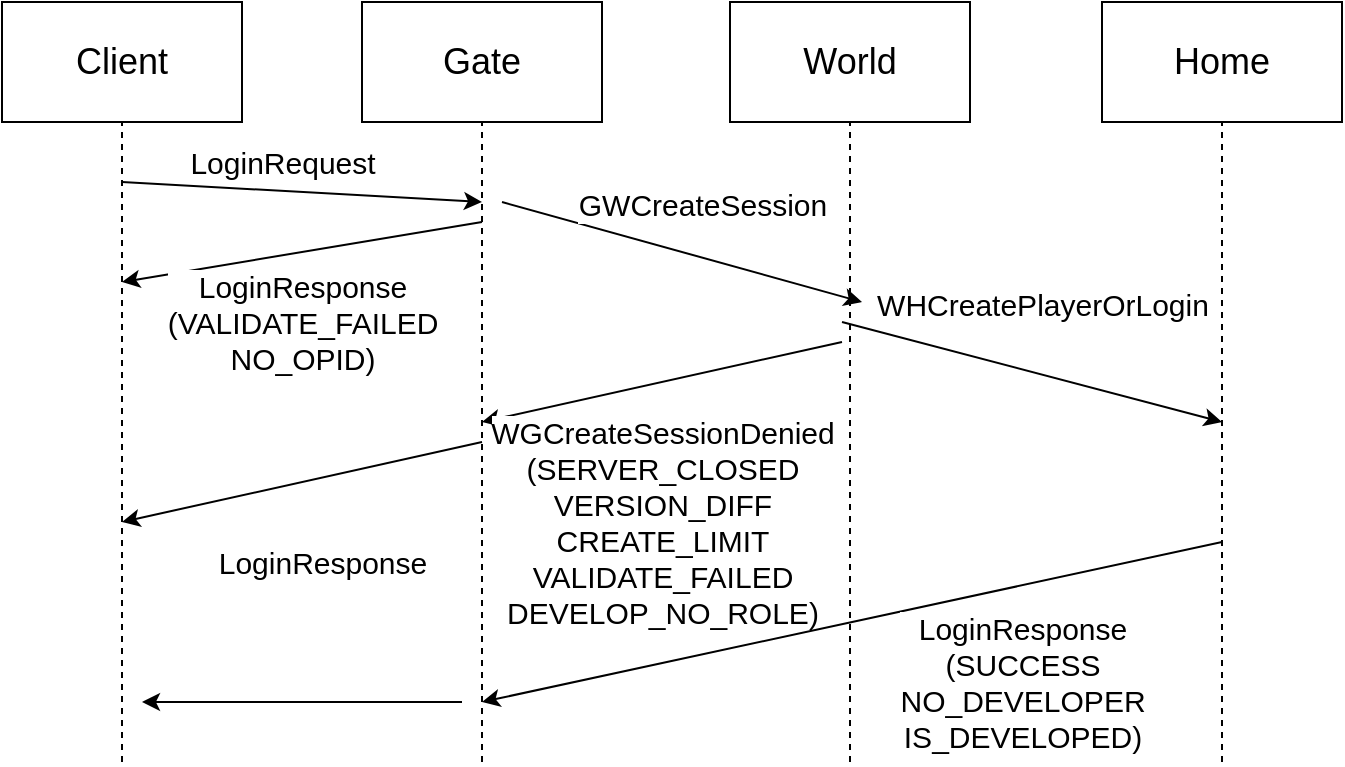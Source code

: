 <mxfile version="14.8.0" type="github">
  <diagram id="Vt8WtTtUXJft9R4RsL5E" name="Page-1">
    <mxGraphModel dx="1422" dy="752" grid="1" gridSize="10" guides="1" tooltips="1" connect="1" arrows="1" fold="1" page="1" pageScale="1" pageWidth="827" pageHeight="1169" math="0" shadow="0">
      <root>
        <mxCell id="0" />
        <mxCell id="1" parent="0" />
        <mxCell id="2LUqRNfScE46YHhNBy4z-1" value="&lt;font style=&quot;font-size: 18px&quot;&gt;Client&lt;/font&gt;" style="rounded=0;whiteSpace=wrap;html=1;" parent="1" vertex="1">
          <mxGeometry x="50" y="110" width="120" height="60" as="geometry" />
        </mxCell>
        <mxCell id="2LUqRNfScE46YHhNBy4z-2" value="" style="endArrow=none;dashed=1;html=1;entryX=0.5;entryY=1;entryDx=0;entryDy=0;" parent="1" target="2LUqRNfScE46YHhNBy4z-1" edge="1">
          <mxGeometry width="50" height="50" relative="1" as="geometry">
            <mxPoint x="110" y="490" as="sourcePoint" />
            <mxPoint x="150" y="230" as="targetPoint" />
          </mxGeometry>
        </mxCell>
        <mxCell id="2LUqRNfScE46YHhNBy4z-3" value="&lt;font style=&quot;font-size: 18px&quot;&gt;Gate&lt;/font&gt;" style="rounded=0;whiteSpace=wrap;html=1;" parent="1" vertex="1">
          <mxGeometry x="230" y="110" width="120" height="60" as="geometry" />
        </mxCell>
        <mxCell id="2LUqRNfScE46YHhNBy4z-4" value="" style="endArrow=none;dashed=1;html=1;entryX=0.5;entryY=1;entryDx=0;entryDy=0;" parent="1" target="2LUqRNfScE46YHhNBy4z-3" edge="1">
          <mxGeometry width="50" height="50" relative="1" as="geometry">
            <mxPoint x="290" y="490" as="sourcePoint" />
            <mxPoint x="330" y="230" as="targetPoint" />
          </mxGeometry>
        </mxCell>
        <mxCell id="2LUqRNfScE46YHhNBy4z-5" value="&lt;font style=&quot;font-size: 18px&quot;&gt;World&lt;/font&gt;" style="rounded=0;whiteSpace=wrap;html=1;" parent="1" vertex="1">
          <mxGeometry x="414" y="110" width="120" height="60" as="geometry" />
        </mxCell>
        <mxCell id="2LUqRNfScE46YHhNBy4z-6" value="" style="endArrow=none;dashed=1;html=1;entryX=0.5;entryY=1;entryDx=0;entryDy=0;" parent="1" target="2LUqRNfScE46YHhNBy4z-5" edge="1">
          <mxGeometry width="50" height="50" relative="1" as="geometry">
            <mxPoint x="474" y="490" as="sourcePoint" />
            <mxPoint x="514" y="230" as="targetPoint" />
          </mxGeometry>
        </mxCell>
        <mxCell id="2LUqRNfScE46YHhNBy4z-7" value="&lt;font style=&quot;font-size: 18px&quot;&gt;Home&lt;/font&gt;" style="rounded=0;whiteSpace=wrap;html=1;" parent="1" vertex="1">
          <mxGeometry x="600" y="110" width="120" height="60" as="geometry" />
        </mxCell>
        <mxCell id="2LUqRNfScE46YHhNBy4z-8" value="" style="endArrow=none;dashed=1;html=1;entryX=0.5;entryY=1;entryDx=0;entryDy=0;" parent="1" target="2LUqRNfScE46YHhNBy4z-7" edge="1">
          <mxGeometry width="50" height="50" relative="1" as="geometry">
            <mxPoint x="660" y="490" as="sourcePoint" />
            <mxPoint x="700" y="230" as="targetPoint" />
          </mxGeometry>
        </mxCell>
        <mxCell id="2LUqRNfScE46YHhNBy4z-9" value="" style="endArrow=classic;html=1;" parent="1" edge="1">
          <mxGeometry width="50" height="50" relative="1" as="geometry">
            <mxPoint x="110" y="200" as="sourcePoint" />
            <mxPoint x="290" y="210" as="targetPoint" />
          </mxGeometry>
        </mxCell>
        <mxCell id="2LUqRNfScE46YHhNBy4z-10" value="LoginRequest" style="edgeLabel;html=1;align=center;verticalAlign=middle;resizable=0;points=[];fontSize=15;" parent="2LUqRNfScE46YHhNBy4z-9" vertex="1" connectable="0">
          <mxGeometry x="0.134" relative="1" as="geometry">
            <mxPoint x="-22" y="-16" as="offset" />
          </mxGeometry>
        </mxCell>
        <mxCell id="2LUqRNfScE46YHhNBy4z-11" value="" style="endArrow=classic;html=1;fontSize=15;" parent="1" edge="1">
          <mxGeometry width="50" height="50" relative="1" as="geometry">
            <mxPoint x="290" y="220" as="sourcePoint" />
            <mxPoint x="110" y="250" as="targetPoint" />
          </mxGeometry>
        </mxCell>
        <mxCell id="2LUqRNfScE46YHhNBy4z-12" value="&lt;div&gt;LoginResponse&lt;/div&gt;&lt;div&gt;(VALIDATE_FAILED&lt;/div&gt;&lt;div&gt;NO_OPID)&lt;/div&gt;" style="edgeLabel;html=1;align=center;verticalAlign=middle;resizable=0;points=[];fontSize=15;" parent="2LUqRNfScE46YHhNBy4z-11" vertex="1" connectable="0">
          <mxGeometry x="0.218" y="2" relative="1" as="geometry">
            <mxPoint x="19" y="30" as="offset" />
          </mxGeometry>
        </mxCell>
        <mxCell id="2LUqRNfScE46YHhNBy4z-14" value="" style="endArrow=classic;html=1;fontSize=15;" parent="1" edge="1">
          <mxGeometry width="50" height="50" relative="1" as="geometry">
            <mxPoint x="300" y="210" as="sourcePoint" />
            <mxPoint x="480" y="260" as="targetPoint" />
          </mxGeometry>
        </mxCell>
        <mxCell id="2LUqRNfScE46YHhNBy4z-15" value="GWCreateSession" style="edgeLabel;html=1;align=center;verticalAlign=middle;resizable=0;points=[];fontSize=15;" parent="2LUqRNfScE46YHhNBy4z-14" vertex="1" connectable="0">
          <mxGeometry x="-0.178" relative="1" as="geometry">
            <mxPoint x="26" y="-20" as="offset" />
          </mxGeometry>
        </mxCell>
        <mxCell id="2LUqRNfScE46YHhNBy4z-16" value="" style="endArrow=classic;html=1;fontSize=15;" parent="1" edge="1">
          <mxGeometry width="50" height="50" relative="1" as="geometry">
            <mxPoint x="470" y="280" as="sourcePoint" />
            <mxPoint x="290" y="320" as="targetPoint" />
          </mxGeometry>
        </mxCell>
        <mxCell id="22BMOnvM46nw3tTAlRRm-1" value="&lt;div&gt;&lt;font style=&quot;font-size: 15px&quot;&gt;WGCreateSessionDenied&lt;/font&gt;&lt;/div&gt;&lt;div style=&quot;font-size: 15px&quot;&gt;(SERVER_CLOSED&lt;br&gt;&lt;/div&gt;&lt;div style=&quot;font-size: 15px&quot;&gt;VERSION_DIFF&lt;/div&gt;&lt;div style=&quot;font-size: 15px&quot;&gt;CREATE_LIMIT&lt;/div&gt;&lt;div style=&quot;font-size: 15px&quot;&gt;VALIDATE_FAILED&lt;/div&gt;&lt;div style=&quot;font-size: 15px&quot;&gt;DEVELOP_NO_ROLE)&lt;/div&gt;" style="edgeLabel;html=1;align=center;verticalAlign=middle;resizable=0;points=[];" vertex="1" connectable="0" parent="2LUqRNfScE46YHhNBy4z-16">
          <mxGeometry x="0.179" relative="1" as="geometry">
            <mxPoint x="16" y="66" as="offset" />
          </mxGeometry>
        </mxCell>
        <mxCell id="2LUqRNfScE46YHhNBy4z-18" value="" style="endArrow=classic;html=1;fontSize=15;" parent="1" edge="1">
          <mxGeometry width="50" height="50" relative="1" as="geometry">
            <mxPoint x="290" y="330" as="sourcePoint" />
            <mxPoint x="110" y="370" as="targetPoint" />
          </mxGeometry>
        </mxCell>
        <mxCell id="2LUqRNfScE46YHhNBy4z-19" value="&lt;div&gt;LoginResponse&lt;/div&gt;" style="edgeLabel;html=1;align=center;verticalAlign=middle;resizable=0;points=[];fontSize=15;" parent="2LUqRNfScE46YHhNBy4z-18" vertex="1" connectable="0">
          <mxGeometry x="0.304" y="1" relative="1" as="geometry">
            <mxPoint x="37" y="33" as="offset" />
          </mxGeometry>
        </mxCell>
        <mxCell id="22BMOnvM46nw3tTAlRRm-2" value="" style="endArrow=classic;html=1;" edge="1" parent="1">
          <mxGeometry width="50" height="50" relative="1" as="geometry">
            <mxPoint x="470" y="270" as="sourcePoint" />
            <mxPoint x="660" y="320" as="targetPoint" />
          </mxGeometry>
        </mxCell>
        <mxCell id="22BMOnvM46nw3tTAlRRm-3" value="&lt;font style=&quot;font-size: 15px&quot;&gt;WHCreatePlayerOrLogin&lt;/font&gt;" style="edgeLabel;html=1;align=center;verticalAlign=middle;resizable=0;points=[];" vertex="1" connectable="0" parent="22BMOnvM46nw3tTAlRRm-2">
          <mxGeometry x="-0.23" y="3" relative="1" as="geometry">
            <mxPoint x="26" y="-26" as="offset" />
          </mxGeometry>
        </mxCell>
        <mxCell id="22BMOnvM46nw3tTAlRRm-5" value="" style="endArrow=classic;html=1;" edge="1" parent="1">
          <mxGeometry width="50" height="50" relative="1" as="geometry">
            <mxPoint x="660" y="380" as="sourcePoint" />
            <mxPoint x="290" y="460" as="targetPoint" />
          </mxGeometry>
        </mxCell>
        <mxCell id="22BMOnvM46nw3tTAlRRm-6" value="&lt;div&gt;&lt;font style=&quot;font-size: 15px&quot;&gt;LoginResponse&lt;/font&gt;&lt;/div&gt;&lt;div style=&quot;font-size: 15px&quot;&gt;(SUCCESS&lt;/div&gt;&lt;div style=&quot;font-size: 15px&quot;&gt;NO_DEVELOPER&lt;/div&gt;&lt;div style=&quot;font-size: 15px&quot;&gt;IS_DEVELOPED)&lt;br&gt;&lt;/div&gt;" style="edgeLabel;html=1;align=center;verticalAlign=middle;resizable=0;points=[];" vertex="1" connectable="0" parent="22BMOnvM46nw3tTAlRRm-5">
          <mxGeometry x="0.056" y="2" relative="1" as="geometry">
            <mxPoint x="95" y="26" as="offset" />
          </mxGeometry>
        </mxCell>
        <mxCell id="22BMOnvM46nw3tTAlRRm-8" value="" style="endArrow=classic;html=1;" edge="1" parent="1">
          <mxGeometry width="50" height="50" relative="1" as="geometry">
            <mxPoint x="280" y="460" as="sourcePoint" />
            <mxPoint x="120" y="460" as="targetPoint" />
          </mxGeometry>
        </mxCell>
      </root>
    </mxGraphModel>
  </diagram>
</mxfile>
